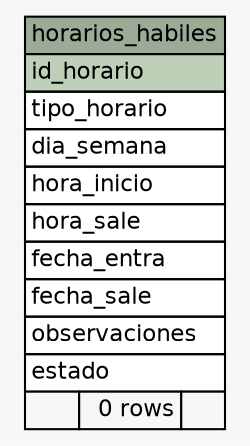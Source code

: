 // dot 2.26.3 on Linux 3.2.0-4-686-pae
// SchemaSpy rev 590
digraph "horarios_habiles" {
  graph [
    rankdir="RL"
    bgcolor="#f7f7f7"
    nodesep="0.18"
    ranksep="0.46"
    fontname="Helvetica"
    fontsize="11"
  ];
  node [
    fontname="Helvetica"
    fontsize="11"
    shape="plaintext"
  ];
  edge [
    arrowsize="0.8"
  ];
  "horarios_habiles" [
    label=<
    <TABLE BORDER="0" CELLBORDER="1" CELLSPACING="0" BGCOLOR="#ffffff">
      <TR><TD COLSPAN="3" BGCOLOR="#9bab96" ALIGN="CENTER">horarios_habiles</TD></TR>
      <TR><TD PORT="id_horario" COLSPAN="3" BGCOLOR="#bed1b8" ALIGN="LEFT">id_horario</TD></TR>
      <TR><TD PORT="tipo_horario" COLSPAN="3" ALIGN="LEFT">tipo_horario</TD></TR>
      <TR><TD PORT="dia_semana" COLSPAN="3" ALIGN="LEFT">dia_semana</TD></TR>
      <TR><TD PORT="hora_inicio" COLSPAN="3" ALIGN="LEFT">hora_inicio</TD></TR>
      <TR><TD PORT="hora_sale" COLSPAN="3" ALIGN="LEFT">hora_sale</TD></TR>
      <TR><TD PORT="fecha_entra" COLSPAN="3" ALIGN="LEFT">fecha_entra</TD></TR>
      <TR><TD PORT="fecha_sale" COLSPAN="3" ALIGN="LEFT">fecha_sale</TD></TR>
      <TR><TD PORT="observaciones" COLSPAN="3" ALIGN="LEFT">observaciones</TD></TR>
      <TR><TD PORT="estado" COLSPAN="3" ALIGN="LEFT">estado</TD></TR>
      <TR><TD ALIGN="LEFT" BGCOLOR="#f7f7f7">  </TD><TD ALIGN="RIGHT" BGCOLOR="#f7f7f7">0 rows</TD><TD ALIGN="RIGHT" BGCOLOR="#f7f7f7">  </TD></TR>
    </TABLE>>
    URL="tables/horarios_habiles.html"
    tooltip="horarios_habiles"
  ];
}
